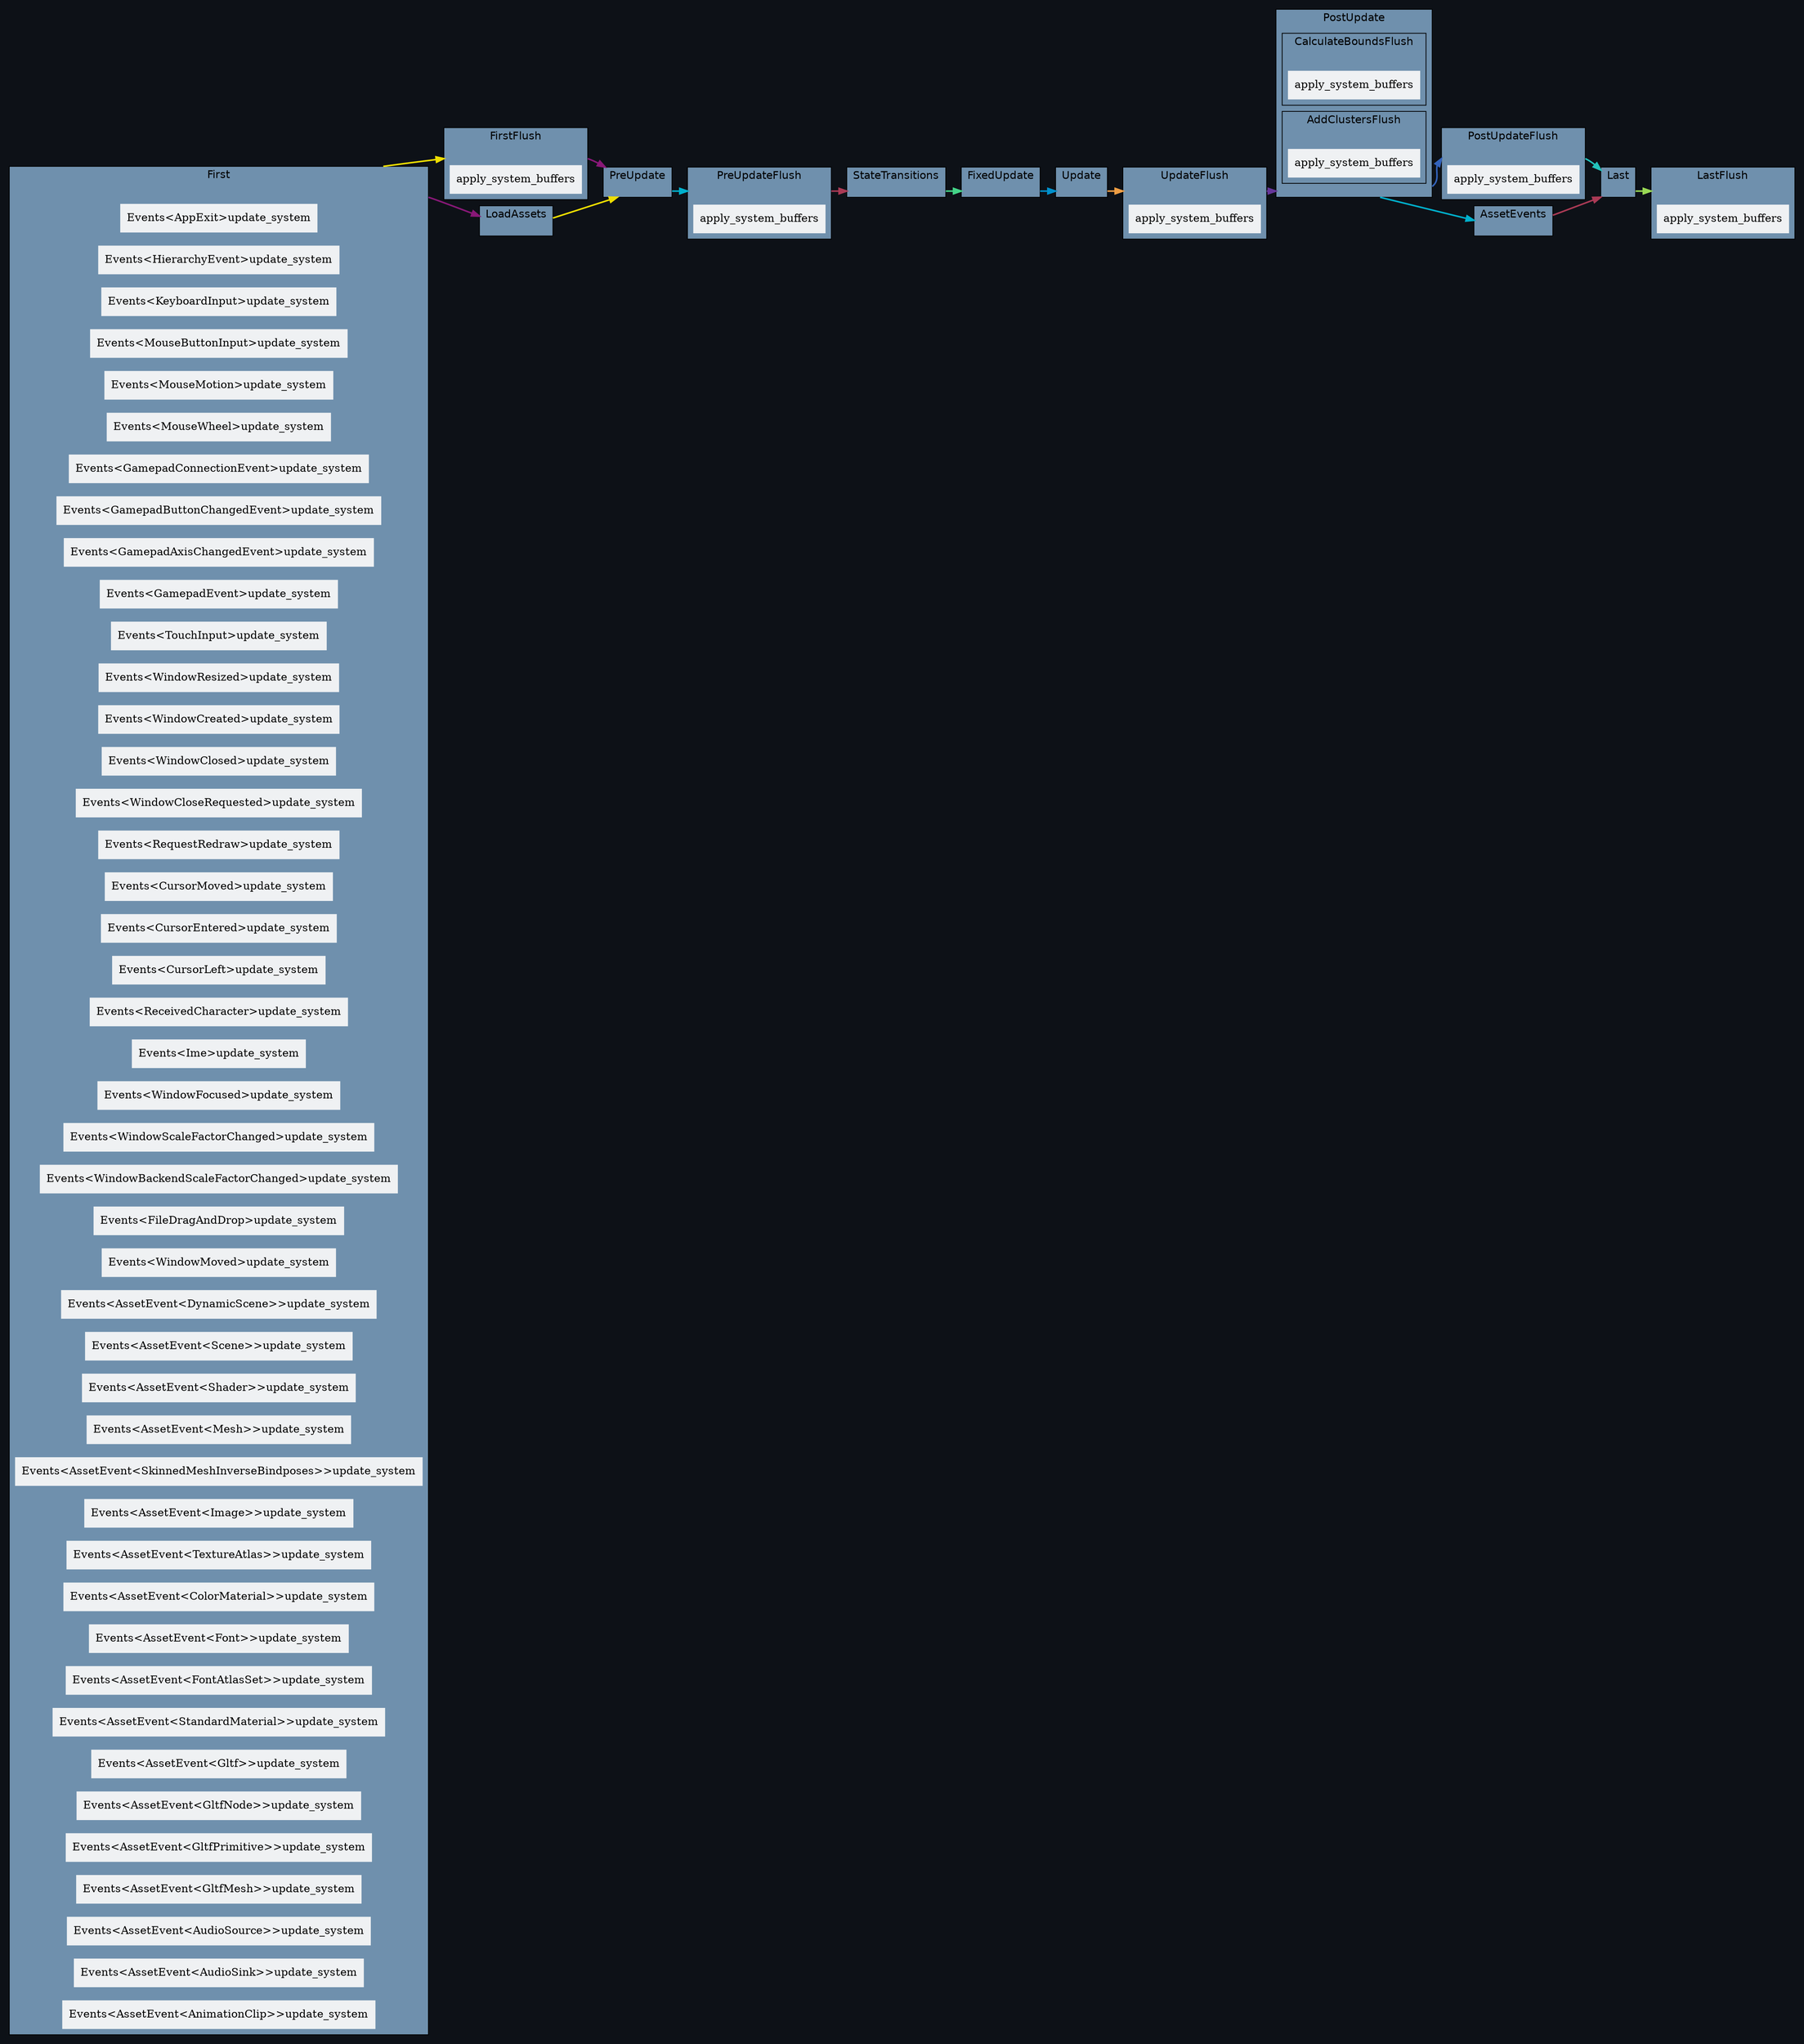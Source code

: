 digraph "" {
	"compound"="true";
	"splines"="spline";
	"rankdir"="LR";
	"bgcolor"="#0d1117";
	"fontname"="Helvetica";
	edge ["penwidth"="2"];
	node ["shape"="box", "style"="filled", "fillcolor"="#eff1f3", "color"="#eff1f3"];
	subgraph "clusternode_Set(0)" {
		"label"="Update";
		"tooltip"="Update";
		"bgcolor"="#6f90ad";
		"color"="black";
		"set_marker_node_Set(0)" ["style"="invis", "label"="", "height"="0", "shape"="point"]
	}
	
	subgraph "clusternode_Set(2)" {
		"label"="FirstFlush";
		"tooltip"="FirstFlush";
		"bgcolor"="#6f90ad";
		"color"="black";
		"set_marker_node_Set(2)" ["style"="invis", "label"="", "height"="0", "shape"="point"]
		"node_System(0)" ["label"="apply_system_buffers", "tooltip"="bevy_ecs::schedule::executor::apply_system_buffers"]
	}
	
	subgraph "clusternode_Set(3)" {
		"label"="PreUpdateFlush";
		"tooltip"="PreUpdateFlush";
		"bgcolor"="#6f90ad";
		"color"="black";
		"set_marker_node_Set(3)" ["style"="invis", "label"="", "height"="0", "shape"="point"]
		"node_System(1)" ["label"="apply_system_buffers", "tooltip"="bevy_ecs::schedule::executor::apply_system_buffers"]
	}
	
	subgraph "clusternode_Set(4)" {
		"label"="UpdateFlush";
		"tooltip"="UpdateFlush";
		"bgcolor"="#6f90ad";
		"color"="black";
		"set_marker_node_Set(4)" ["style"="invis", "label"="", "height"="0", "shape"="point"]
		"node_System(2)" ["label"="apply_system_buffers", "tooltip"="bevy_ecs::schedule::executor::apply_system_buffers"]
	}
	
	subgraph "clusternode_Set(5)" {
		"label"="PostUpdateFlush";
		"tooltip"="PostUpdateFlush";
		"bgcolor"="#6f90ad";
		"color"="black";
		"set_marker_node_Set(5)" ["style"="invis", "label"="", "height"="0", "shape"="point"]
		"node_System(3)" ["label"="apply_system_buffers", "tooltip"="bevy_ecs::schedule::executor::apply_system_buffers"]
	}
	
	subgraph "clusternode_Set(6)" {
		"label"="LastFlush";
		"tooltip"="LastFlush";
		"bgcolor"="#6f90ad";
		"color"="black";
		"set_marker_node_Set(6)" ["style"="invis", "label"="", "height"="0", "shape"="point"]
		"node_System(4)" ["label"="apply_system_buffers", "tooltip"="bevy_ecs::schedule::executor::apply_system_buffers"]
	}
	
	subgraph "clusternode_Set(7)" {
		"label"="First";
		"tooltip"="First";
		"bgcolor"="#6f90ad";
		"color"="black";
		"set_marker_node_Set(7)" ["style"="invis", "label"="", "height"="0", "shape"="point"]
		"node_System(5)" ["label"="Events<AppExit>update_system", "tooltip"="bevy_ecs::event::Events<bevy_app::app::AppExit>::update_system"]
		"node_System(13)" ["label"="Events<HierarchyEvent>update_system", "tooltip"="bevy_ecs::event::Events<bevy_hierarchy::events::HierarchyEvent>::update_system"]
		"node_System(14)" ["label"="Events<KeyboardInput>update_system", "tooltip"="bevy_ecs::event::Events<bevy_input::keyboard::KeyboardInput>::update_system"]
		"node_System(16)" ["label"="Events<MouseButtonInput>update_system", "tooltip"="bevy_ecs::event::Events<bevy_input::mouse::MouseButtonInput>::update_system"]
		"node_System(17)" ["label"="Events<MouseMotion>update_system", "tooltip"="bevy_ecs::event::Events<bevy_input::mouse::MouseMotion>::update_system"]
		"node_System(18)" ["label"="Events<MouseWheel>update_system", "tooltip"="bevy_ecs::event::Events<bevy_input::mouse::MouseWheel>::update_system"]
		"node_System(20)" ["label"="Events<GamepadConnectionEvent>update_system", "tooltip"="bevy_ecs::event::Events<bevy_input::gamepad::GamepadConnectionEvent>::update_system"]
		"node_System(21)" ["label"="Events<GamepadButtonChangedEvent>update_system", "tooltip"="bevy_ecs::event::Events<bevy_input::gamepad::GamepadButtonChangedEvent>::update_system"]
		"node_System(22)" ["label"="Events<GamepadAxisChangedEvent>update_system", "tooltip"="bevy_ecs::event::Events<bevy_input::gamepad::GamepadAxisChangedEvent>::update_system"]
		"node_System(23)" ["label"="Events<GamepadEvent>update_system", "tooltip"="bevy_ecs::event::Events<bevy_input::gamepad::GamepadEvent>::update_system"]
		"node_System(28)" ["label"="Events<TouchInput>update_system", "tooltip"="bevy_ecs::event::Events<bevy_input::touch::TouchInput>::update_system"]
		"node_System(30)" ["label"="Events<WindowResized>update_system", "tooltip"="bevy_ecs::event::Events<bevy_window::event::WindowResized>::update_system"]
		"node_System(31)" ["label"="Events<WindowCreated>update_system", "tooltip"="bevy_ecs::event::Events<bevy_window::event::WindowCreated>::update_system"]
		"node_System(32)" ["label"="Events<WindowClosed>update_system", "tooltip"="bevy_ecs::event::Events<bevy_window::event::WindowClosed>::update_system"]
		"node_System(33)" ["label"="Events<WindowCloseRequested>update_system", "tooltip"="bevy_ecs::event::Events<bevy_window::event::WindowCloseRequested>::update_system"]
		"node_System(34)" ["label"="Events<RequestRedraw>update_system", "tooltip"="bevy_ecs::event::Events<bevy_window::event::RequestRedraw>::update_system"]
		"node_System(35)" ["label"="Events<CursorMoved>update_system", "tooltip"="bevy_ecs::event::Events<bevy_window::event::CursorMoved>::update_system"]
		"node_System(36)" ["label"="Events<CursorEntered>update_system", "tooltip"="bevy_ecs::event::Events<bevy_window::event::CursorEntered>::update_system"]
		"node_System(37)" ["label"="Events<CursorLeft>update_system", "tooltip"="bevy_ecs::event::Events<bevy_window::event::CursorLeft>::update_system"]
		"node_System(38)" ["label"="Events<ReceivedCharacter>update_system", "tooltip"="bevy_ecs::event::Events<bevy_window::event::ReceivedCharacter>::update_system"]
		"node_System(39)" ["label"="Events<Ime>update_system", "tooltip"="bevy_ecs::event::Events<bevy_window::event::Ime>::update_system"]
		"node_System(40)" ["label"="Events<WindowFocused>update_system", "tooltip"="bevy_ecs::event::Events<bevy_window::event::WindowFocused>::update_system"]
		"node_System(41)" ["label"="Events<WindowScaleFactorChanged>update_system", "tooltip"="bevy_ecs::event::Events<bevy_window::event::WindowScaleFactorChanged>::update_system"]
		"node_System(42)" ["label"="Events<WindowBackendScaleFactorChanged>update_system", "tooltip"="bevy_ecs::event::Events<bevy_window::event::WindowBackendScaleFactorChanged>::update_system"]
		"node_System(43)" ["label"="Events<FileDragAndDrop>update_system", "tooltip"="bevy_ecs::event::Events<bevy_window::event::FileDragAndDrop>::update_system"]
		"node_System(44)" ["label"="Events<WindowMoved>update_system", "tooltip"="bevy_ecs::event::Events<bevy_window::event::WindowMoved>::update_system"]
		"node_System(51)" ["label"="Events<AssetEvent<DynamicScene>>update_system", "tooltip"="bevy_ecs::event::Events<bevy_asset::assets::AssetEvent<bevy_scene::dynamic_scene::DynamicScene>>::update_system"]
		"node_System(54)" ["label"="Events<AssetEvent<Scene>>update_system", "tooltip"="bevy_ecs::event::Events<bevy_asset::assets::AssetEvent<bevy_scene::scene::Scene>>::update_system"]
		"node_System(61)" ["label"="Events<AssetEvent<Shader>>update_system", "tooltip"="bevy_ecs::event::Events<bevy_asset::assets::AssetEvent<bevy_render::render_resource::shader::Shader>>::update_system"]
		"node_System(75)" ["label"="Events<AssetEvent<Mesh>>update_system", "tooltip"="bevy_ecs::event::Events<bevy_asset::assets::AssetEvent<bevy_render::mesh::mesh::Mesh>>::update_system"]
		"node_System(78)" ["label"="Events<AssetEvent<SkinnedMeshInverseBindposes>>update_system", "tooltip"="bevy_ecs::event::Events<bevy_asset::assets::AssetEvent<bevy_render::mesh::mesh::skinning::SkinnedMeshInverseBindposes>>::update_system"]
		"node_System(81)" ["label"="Events<AssetEvent<Image>>update_system", "tooltip"="bevy_ecs::event::Events<bevy_asset::assets::AssetEvent<bevy_render::texture::image::Image>>::update_system"]
		"node_System(84)" ["label"="Events<AssetEvent<TextureAtlas>>update_system", "tooltip"="bevy_ecs::event::Events<bevy_asset::assets::AssetEvent<bevy_sprite::texture_atlas::TextureAtlas>>::update_system"]
		"node_System(87)" ["label"="Events<AssetEvent<ColorMaterial>>update_system", "tooltip"="bevy_ecs::event::Events<bevy_asset::assets::AssetEvent<bevy_sprite::mesh2d::color_material::ColorMaterial>>::update_system"]
		"node_System(90)" ["label"="Events<AssetEvent<Font>>update_system", "tooltip"="bevy_ecs::event::Events<bevy_asset::assets::AssetEvent<bevy_text::font::Font>>::update_system"]
		"node_System(93)" ["label"="Events<AssetEvent<FontAtlasSet>>update_system", "tooltip"="bevy_ecs::event::Events<bevy_asset::assets::AssetEvent<bevy_text::font_atlas_set::FontAtlasSet>>::update_system"]
		"node_System(103)" ["label"="Events<AssetEvent<StandardMaterial>>update_system", "tooltip"="bevy_ecs::event::Events<bevy_asset::assets::AssetEvent<bevy_pbr::pbr_material::StandardMaterial>>::update_system"]
		"node_System(114)" ["label"="Events<AssetEvent<Gltf>>update_system", "tooltip"="bevy_ecs::event::Events<bevy_asset::assets::AssetEvent<bevy_gltf::Gltf>>::update_system"]
		"node_System(117)" ["label"="Events<AssetEvent<GltfNode>>update_system", "tooltip"="bevy_ecs::event::Events<bevy_asset::assets::AssetEvent<bevy_gltf::GltfNode>>::update_system"]
		"node_System(120)" ["label"="Events<AssetEvent<GltfPrimitive>>update_system", "tooltip"="bevy_ecs::event::Events<bevy_asset::assets::AssetEvent<bevy_gltf::GltfPrimitive>>::update_system"]
		"node_System(123)" ["label"="Events<AssetEvent<GltfMesh>>update_system", "tooltip"="bevy_ecs::event::Events<bevy_asset::assets::AssetEvent<bevy_gltf::GltfMesh>>::update_system"]
		"node_System(126)" ["label"="Events<AssetEvent<AudioSource>>update_system", "tooltip"="bevy_ecs::event::Events<bevy_asset::assets::AssetEvent<bevy_audio::audio_source::AudioSource>>::update_system"]
		"node_System(129)" ["label"="Events<AssetEvent<AudioSink>>update_system", "tooltip"="bevy_ecs::event::Events<bevy_asset::assets::AssetEvent<bevy_audio::audio_output::AudioSink>>::update_system"]
		"node_System(134)" ["label"="Events<AssetEvent<AnimationClip>>update_system", "tooltip"="bevy_ecs::event::Events<bevy_asset::assets::AssetEvent<bevy_animation::AnimationClip>>::update_system"]
	}
	
	subgraph "clusternode_Set(8)" {
		"label"="PreUpdate";
		"tooltip"="PreUpdate";
		"bgcolor"="#6f90ad";
		"color"="black";
		"set_marker_node_Set(8)" ["style"="invis", "label"="", "height"="0", "shape"="point"]
	}
	
	subgraph "clusternode_Set(9)" {
		"label"="StateTransitions";
		"tooltip"="StateTransitions";
		"bgcolor"="#6f90ad";
		"color"="black";
		"set_marker_node_Set(9)" ["style"="invis", "label"="", "height"="0", "shape"="point"]
	}
	
	subgraph "clusternode_Set(10)" {
		"label"="FixedUpdate";
		"tooltip"="FixedUpdate";
		"bgcolor"="#6f90ad";
		"color"="black";
		"set_marker_node_Set(10)" ["style"="invis", "label"="", "height"="0", "shape"="point"]
	}
	
	subgraph "clusternode_Set(11)" {
		"label"="PostUpdate";
		"tooltip"="PostUpdate";
		"bgcolor"="#6f90ad";
		"color"="black";
		"set_marker_node_Set(11)" ["style"="invis", "label"="", "height"="0", "shape"="point"]
		subgraph "clusternode_Set(81)" {
			"label"="CalculateBoundsFlush";
			"tooltip"="CalculateBoundsFlush";
			"bgcolor"="#6f90ad";
			"color"="black";
			"set_marker_node_Set(81)" ["style"="invis", "label"="", "height"="0", "shape"="point"]
			"node_System(66)" ["label"="apply_system_buffers", "tooltip"="bevy_ecs::schedule::executor::apply_system_buffers"]
		}
		
		subgraph "clusternode_Set(128)" {
			"label"="AddClustersFlush";
			"tooltip"="AddClustersFlush";
			"bgcolor"="#6f90ad";
			"color"="black";
			"set_marker_node_Set(128)" ["style"="invis", "label"="", "height"="0", "shape"="point"]
			"node_System(105)" ["label"="apply_system_buffers", "tooltip"="bevy_ecs::schedule::executor::apply_system_buffers"]
		}
		
	}
	
	subgraph "clusternode_Set(12)" {
		"label"="Last";
		"tooltip"="Last";
		"bgcolor"="#6f90ad";
		"color"="black";
		"set_marker_node_Set(12)" ["style"="invis", "label"="", "height"="0", "shape"="point"]
	}
	
	subgraph "clusternode_Set(58)" {
		"label"="LoadAssets";
		"tooltip"="LoadAssets";
		"bgcolor"="#6f90ad";
		"color"="black";
		"set_marker_node_Set(58)" ["style"="invis", "label"="", "height"="0", "shape"="point"]
	}
	
	subgraph "clusternode_Set(59)" {
		"label"="AssetEvents";
		"tooltip"="AssetEvents";
		"bgcolor"="#6f90ad";
		"color"="black";
		"set_marker_node_Set(59)" ["style"="invis", "label"="", "height"="0", "shape"="point"]
	}
	
	"set_marker_node_Set(7)" -> "set_marker_node_Set(2)" ["lhead"="clusternode_Set(2)", "ltail"="clusternode_Set(7)", "tooltip"="First → FirstFlush", "color"="#eede00"]
	"set_marker_node_Set(2)" -> "set_marker_node_Set(8)" ["lhead"="clusternode_Set(8)", "ltail"="clusternode_Set(2)", "tooltip"="FirstFlush → PreUpdate", "color"="#881877"]
	"set_marker_node_Set(8)" -> "set_marker_node_Set(3)" ["lhead"="clusternode_Set(3)", "ltail"="clusternode_Set(8)", "tooltip"="PreUpdate → PreUpdateFlush", "color"="#00b0cc"]
	"set_marker_node_Set(3)" -> "set_marker_node_Set(9)" ["lhead"="clusternode_Set(9)", "ltail"="clusternode_Set(3)", "tooltip"="PreUpdateFlush → StateTransitions", "color"="#aa3a55"]
	"set_marker_node_Set(9)" -> "set_marker_node_Set(10)" ["lhead"="clusternode_Set(10)", "ltail"="clusternode_Set(9)", "tooltip"="StateTransitions → FixedUpdate", "color"="#44d488"]
	"set_marker_node_Set(10)" -> "set_marker_node_Set(0)" ["lhead"="clusternode_Set(0)", "ltail"="clusternode_Set(10)", "tooltip"="FixedUpdate → Update", "color"="#0090cc"]
	"set_marker_node_Set(0)" -> "set_marker_node_Set(4)" ["lhead"="clusternode_Set(4)", "ltail"="clusternode_Set(0)", "tooltip"="Update → UpdateFlush", "color"="#ee9e44"]
	"set_marker_node_Set(4)" -> "set_marker_node_Set(11)" ["lhead"="clusternode_Set(11)", "ltail"="clusternode_Set(4)", "tooltip"="UpdateFlush → PostUpdate", "color"="#663699"]
	"set_marker_node_Set(11)" -> "set_marker_node_Set(5)" ["lhead"="clusternode_Set(5)", "ltail"="clusternode_Set(11)", "tooltip"="PostUpdate → PostUpdateFlush", "color"="#3363bb"]
	"set_marker_node_Set(5)" -> "set_marker_node_Set(12)" ["lhead"="clusternode_Set(12)", "ltail"="clusternode_Set(5)", "tooltip"="PostUpdateFlush → Last", "color"="#22c2bb"]
	"set_marker_node_Set(12)" -> "set_marker_node_Set(6)" ["lhead"="clusternode_Set(6)", "ltail"="clusternode_Set(12)", "tooltip"="Last → LastFlush", "color"="#99d955"]
	"set_marker_node_Set(58)" -> "set_marker_node_Set(8)" ["lhead"="clusternode_Set(8)", "ltail"="clusternode_Set(58)", "tooltip"="LoadAssets → PreUpdate", "color"="#eede00"]
	"set_marker_node_Set(7)" -> "set_marker_node_Set(58)" ["lhead"="clusternode_Set(58)", "ltail"="clusternode_Set(7)", "tooltip"="First → LoadAssets", "color"="#881877"]
	"set_marker_node_Set(11)" -> "set_marker_node_Set(59)" ["lhead"="clusternode_Set(59)", "ltail"="clusternode_Set(11)", "tooltip"="PostUpdate → AssetEvents", "color"="#00b0cc"]
	"set_marker_node_Set(59)" -> "set_marker_node_Set(12)" ["lhead"="clusternode_Set(12)", "ltail"="clusternode_Set(59)", "tooltip"="AssetEvents → Last", "color"="#aa3a55"]
}
